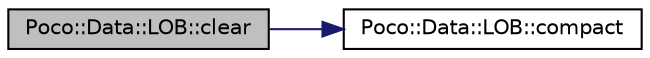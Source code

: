 digraph "Poco::Data::LOB::clear"
{
 // LATEX_PDF_SIZE
  edge [fontname="Helvetica",fontsize="10",labelfontname="Helvetica",labelfontsize="10"];
  node [fontname="Helvetica",fontsize="10",shape=record];
  rankdir="LR";
  Node1 [label="Poco::Data::LOB::clear",height=0.2,width=0.4,color="black", fillcolor="grey75", style="filled", fontcolor="black",tooltip=" "];
  Node1 -> Node2 [color="midnightblue",fontsize="10",style="solid",fontname="Helvetica"];
  Node2 [label="Poco::Data::LOB::compact",height=0.2,width=0.4,color="black", fillcolor="white", style="filled",URL="$classPoco_1_1Data_1_1LOB.html#a159fd737d70b4f10245ae35f9ce34733",tooltip="Trims the internal storage excess capacity."];
}

